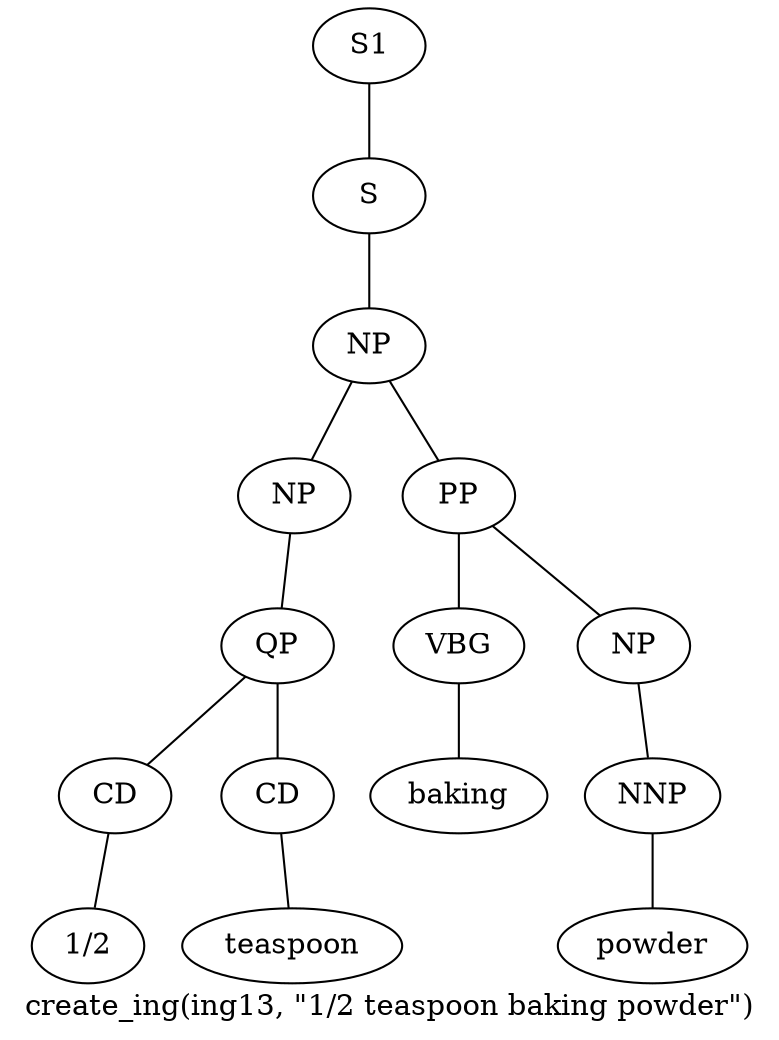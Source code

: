 graph SyntaxGraph {
	label = "create_ing(ing13, \"1/2 teaspoon baking powder\")";
	Node0 [label="S1"];
	Node1 [label="S"];
	Node2 [label="NP"];
	Node3 [label="NP"];
	Node4 [label="QP"];
	Node5 [label="CD"];
	Node6 [label="1/2"];
	Node7 [label="CD"];
	Node8 [label="teaspoon"];
	Node9 [label="PP"];
	Node10 [label="VBG"];
	Node11 [label="baking"];
	Node12 [label="NP"];
	Node13 [label="NNP"];
	Node14 [label="powder"];

	Node0 -- Node1;
	Node1 -- Node2;
	Node2 -- Node3;
	Node2 -- Node9;
	Node3 -- Node4;
	Node4 -- Node5;
	Node4 -- Node7;
	Node5 -- Node6;
	Node7 -- Node8;
	Node9 -- Node10;
	Node9 -- Node12;
	Node10 -- Node11;
	Node12 -- Node13;
	Node13 -- Node14;
}